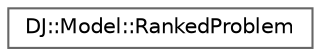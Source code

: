 digraph "Graphical Class Hierarchy"
{
 // LATEX_PDF_SIZE
  bgcolor="transparent";
  edge [fontname=Helvetica,fontsize=10,labelfontname=Helvetica,labelfontsize=10];
  node [fontname=Helvetica,fontsize=10,shape=box,height=0.2,width=0.4];
  rankdir="LR";
  Node0 [id="Node000000",label="DJ::Model::RankedProblem",height=0.2,width=0.4,color="grey40", fillcolor="white", style="filled",URL="$struct_d_j_1_1_model_1_1_ranked_problem.html",tooltip="A ranked problem."];
}
